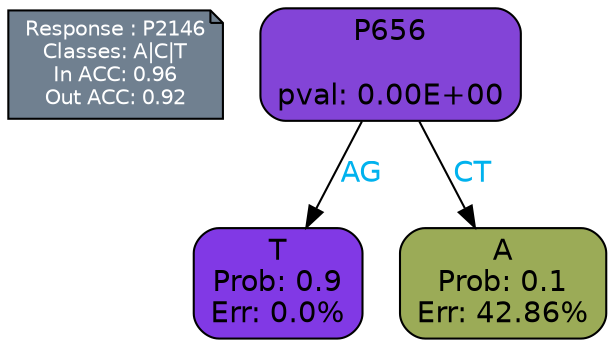 digraph Tree {
node [shape=box, style="filled, rounded", color="black", fontname=helvetica] ;
graph [ranksep=equally, splines=polylines, bgcolor=transparent, dpi=600] ;
edge [fontname=helvetica] ;
LEGEND [label="Response : P2146
Classes: A|C|T
In ACC: 0.96
Out ACC: 0.92
",shape=note,align=left,style=filled,fillcolor="slategray",fontcolor="white",fontsize=10];1 [label="P656

pval: 0.00E+00", fillcolor="#8344d7"] ;
2 [label="T
Prob: 0.9
Err: 0.0%", fillcolor="#8139e5"] ;
3 [label="A
Prob: 0.1
Err: 42.86%", fillcolor="#9bab57"] ;
1 -> 2 [label="AG",fontcolor=deepskyblue2] ;
1 -> 3 [label="CT",fontcolor=deepskyblue2] ;
{rank = same; 2;3;}{rank = same; LEGEND;1;}}